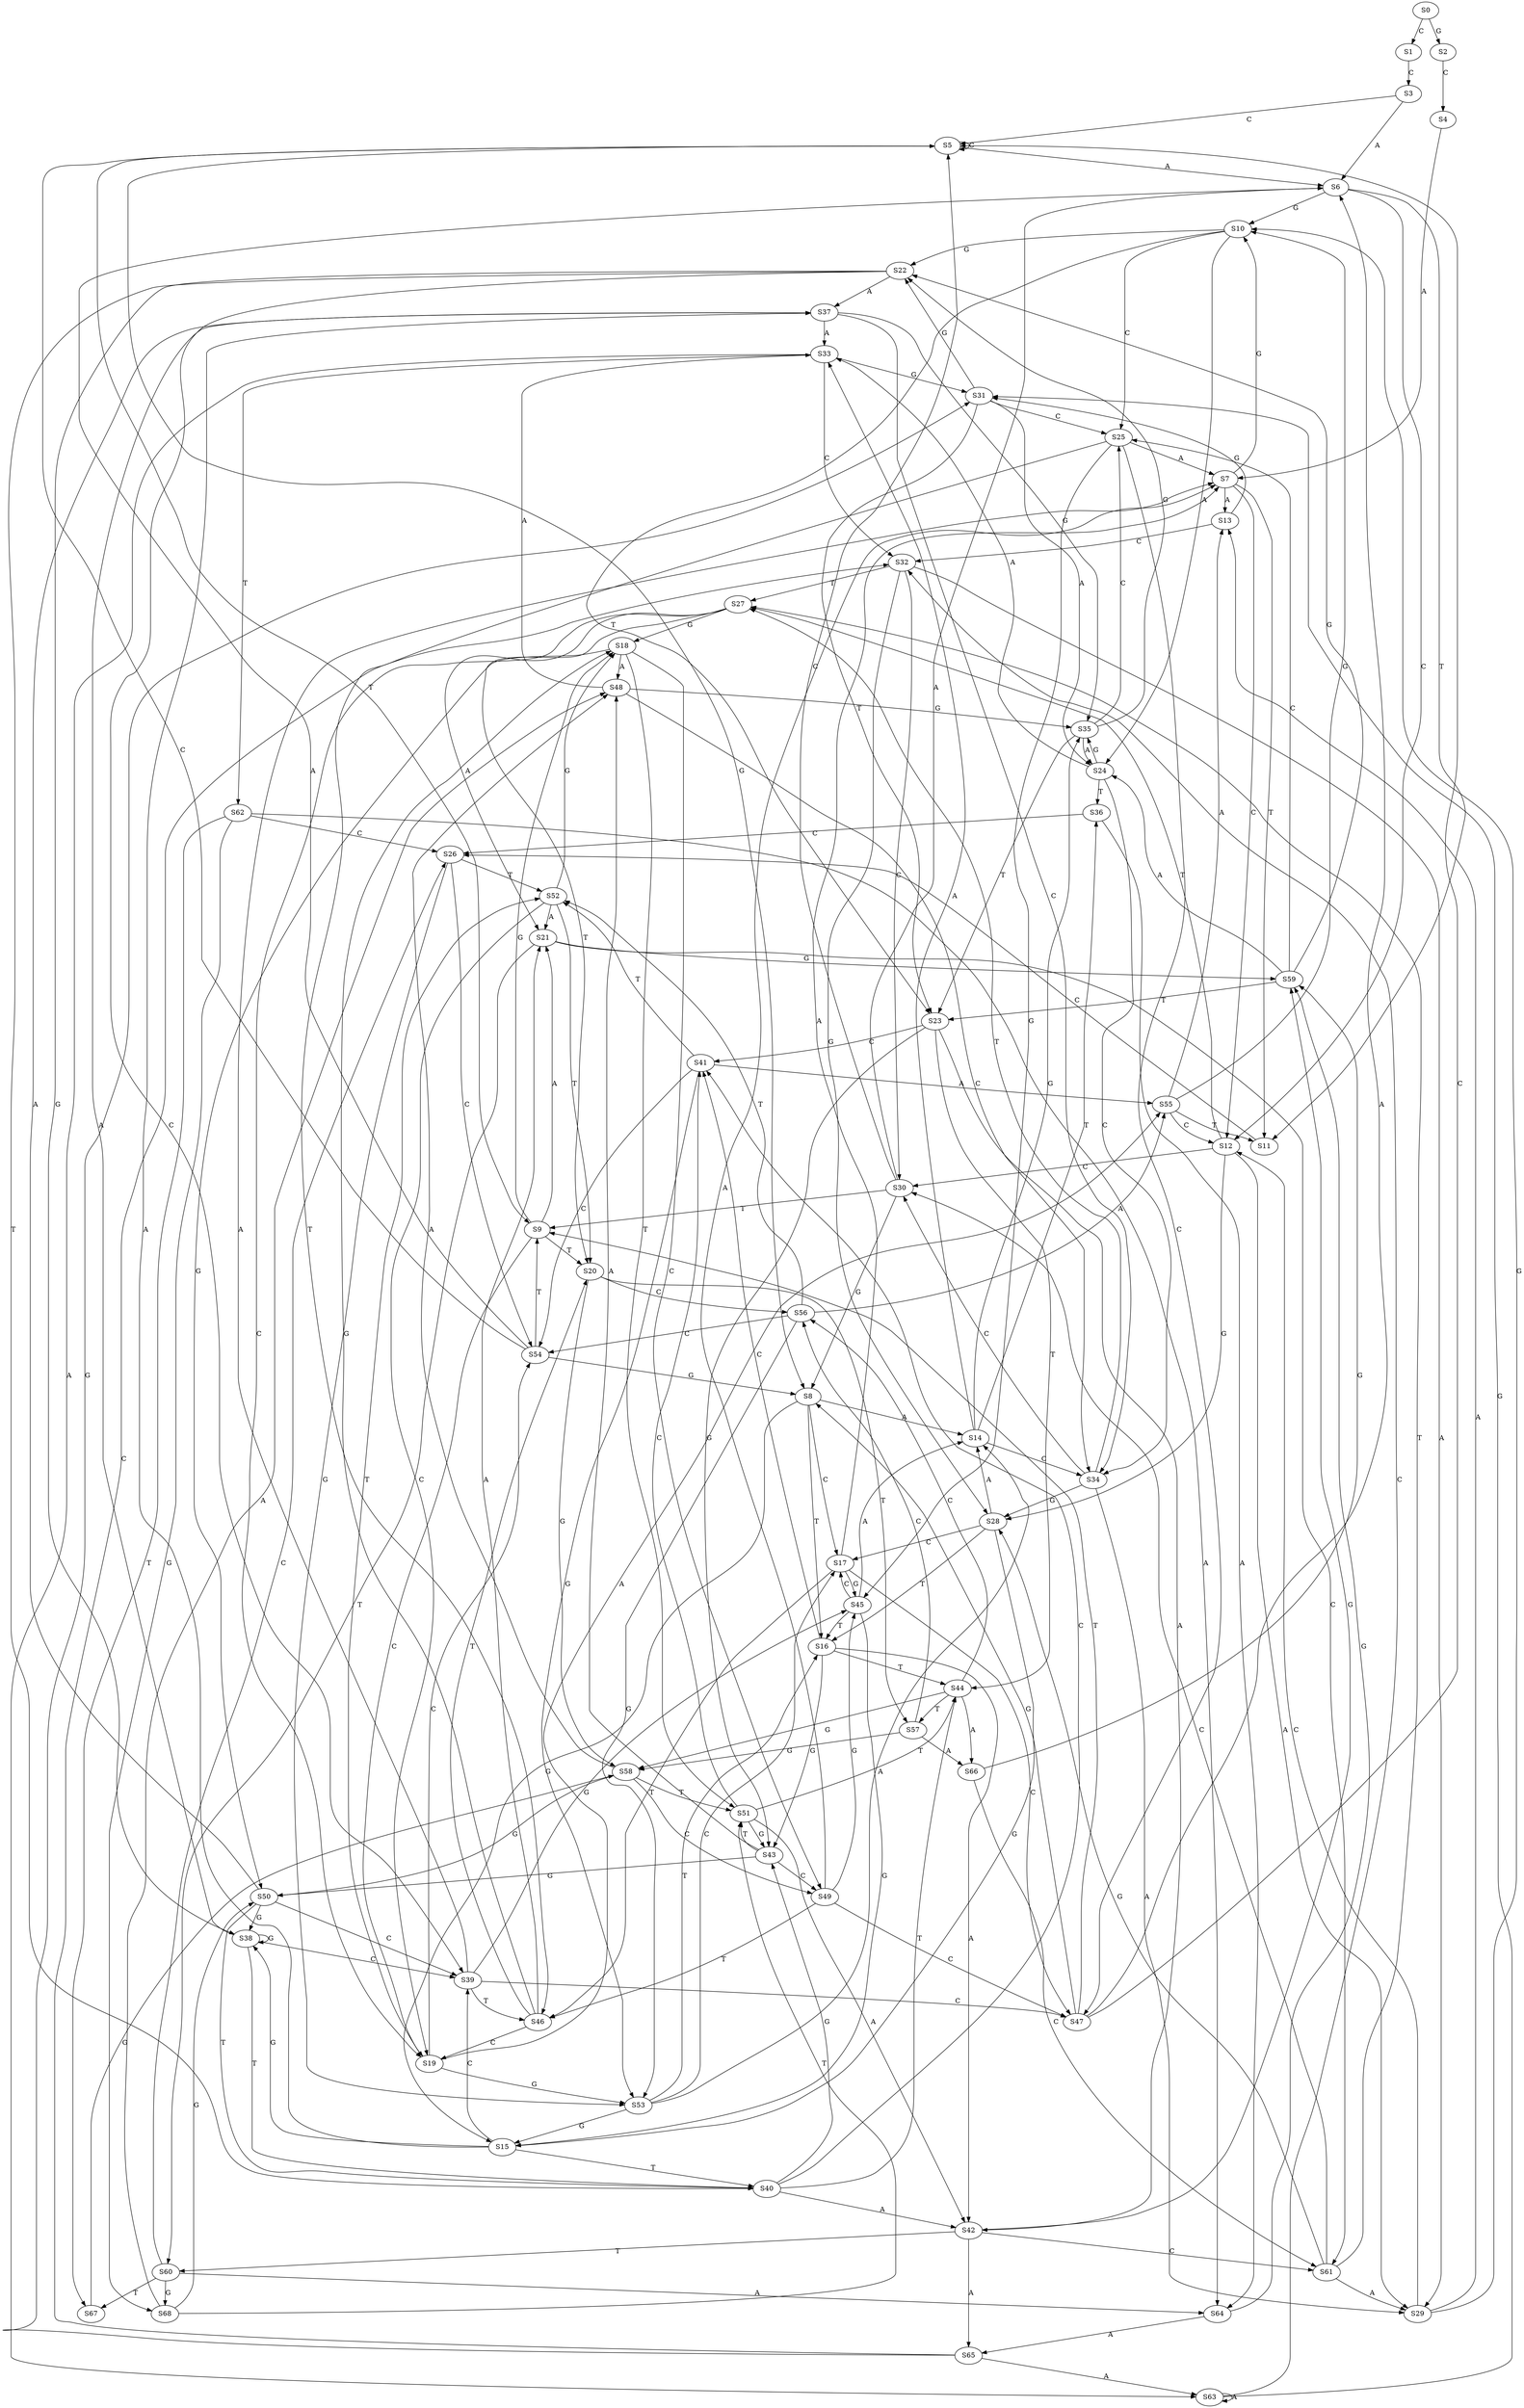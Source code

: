 strict digraph  {
	S0 -> S1 [ label = C ];
	S0 -> S2 [ label = G ];
	S1 -> S3 [ label = C ];
	S2 -> S4 [ label = C ];
	S3 -> S5 [ label = C ];
	S3 -> S6 [ label = A ];
	S4 -> S7 [ label = A ];
	S5 -> S8 [ label = G ];
	S5 -> S5 [ label = C ];
	S5 -> S6 [ label = A ];
	S5 -> S9 [ label = T ];
	S6 -> S10 [ label = G ];
	S6 -> S11 [ label = T ];
	S6 -> S12 [ label = C ];
	S7 -> S10 [ label = G ];
	S7 -> S12 [ label = C ];
	S7 -> S13 [ label = A ];
	S7 -> S11 [ label = T ];
	S8 -> S14 [ label = A ];
	S8 -> S15 [ label = G ];
	S8 -> S16 [ label = T ];
	S8 -> S17 [ label = C ];
	S9 -> S18 [ label = G ];
	S9 -> S19 [ label = C ];
	S9 -> S20 [ label = T ];
	S9 -> S21 [ label = A ];
	S10 -> S22 [ label = G ];
	S10 -> S23 [ label = T ];
	S10 -> S24 [ label = A ];
	S10 -> S25 [ label = C ];
	S11 -> S26 [ label = C ];
	S12 -> S27 [ label = T ];
	S12 -> S28 [ label = G ];
	S12 -> S29 [ label = A ];
	S12 -> S30 [ label = C ];
	S13 -> S31 [ label = G ];
	S13 -> S32 [ label = C ];
	S14 -> S33 [ label = A ];
	S14 -> S34 [ label = C ];
	S14 -> S35 [ label = G ];
	S14 -> S36 [ label = T ];
	S15 -> S37 [ label = A ];
	S15 -> S38 [ label = G ];
	S15 -> S39 [ label = C ];
	S15 -> S40 [ label = T ];
	S16 -> S41 [ label = C ];
	S16 -> S42 [ label = A ];
	S16 -> S43 [ label = G ];
	S16 -> S44 [ label = T ];
	S17 -> S45 [ label = G ];
	S17 -> S46 [ label = T ];
	S17 -> S47 [ label = C ];
	S17 -> S7 [ label = A ];
	S18 -> S48 [ label = A ];
	S18 -> S49 [ label = C ];
	S18 -> S50 [ label = G ];
	S18 -> S51 [ label = T ];
	S19 -> S52 [ label = T ];
	S19 -> S53 [ label = G ];
	S19 -> S54 [ label = C ];
	S19 -> S55 [ label = A ];
	S20 -> S56 [ label = C ];
	S20 -> S57 [ label = T ];
	S20 -> S58 [ label = G ];
	S21 -> S59 [ label = G ];
	S21 -> S60 [ label = T ];
	S21 -> S61 [ label = C ];
	S22 -> S37 [ label = A ];
	S22 -> S38 [ label = G ];
	S22 -> S40 [ label = T ];
	S22 -> S39 [ label = C ];
	S23 -> S42 [ label = A ];
	S23 -> S41 [ label = C ];
	S23 -> S43 [ label = G ];
	S23 -> S44 [ label = T ];
	S24 -> S33 [ label = A ];
	S24 -> S34 [ label = C ];
	S24 -> S36 [ label = T ];
	S24 -> S35 [ label = G ];
	S25 -> S47 [ label = C ];
	S25 -> S7 [ label = A ];
	S25 -> S45 [ label = G ];
	S25 -> S46 [ label = T ];
	S26 -> S54 [ label = C ];
	S26 -> S53 [ label = G ];
	S26 -> S52 [ label = T ];
	S27 -> S21 [ label = A ];
	S27 -> S19 [ label = C ];
	S27 -> S20 [ label = T ];
	S27 -> S18 [ label = G ];
	S28 -> S15 [ label = G ];
	S28 -> S14 [ label = A ];
	S28 -> S16 [ label = T ];
	S28 -> S17 [ label = C ];
	S29 -> S10 [ label = G ];
	S29 -> S12 [ label = C ];
	S29 -> S13 [ label = A ];
	S30 -> S5 [ label = C ];
	S30 -> S6 [ label = A ];
	S30 -> S9 [ label = T ];
	S30 -> S8 [ label = G ];
	S31 -> S23 [ label = T ];
	S31 -> S24 [ label = A ];
	S31 -> S25 [ label = C ];
	S31 -> S22 [ label = G ];
	S32 -> S29 [ label = A ];
	S32 -> S30 [ label = C ];
	S32 -> S28 [ label = G ];
	S32 -> S27 [ label = T ];
	S33 -> S62 [ label = T ];
	S33 -> S32 [ label = C ];
	S33 -> S63 [ label = A ];
	S33 -> S31 [ label = G ];
	S34 -> S27 [ label = T ];
	S34 -> S28 [ label = G ];
	S34 -> S30 [ label = C ];
	S34 -> S29 [ label = A ];
	S35 -> S23 [ label = T ];
	S35 -> S22 [ label = G ];
	S35 -> S24 [ label = A ];
	S35 -> S25 [ label = C ];
	S36 -> S64 [ label = A ];
	S36 -> S26 [ label = C ];
	S37 -> S33 [ label = A ];
	S37 -> S35 [ label = G ];
	S37 -> S34 [ label = C ];
	S38 -> S40 [ label = T ];
	S38 -> S39 [ label = C ];
	S38 -> S38 [ label = G ];
	S38 -> S37 [ label = A ];
	S39 -> S46 [ label = T ];
	S39 -> S47 [ label = C ];
	S39 -> S7 [ label = A ];
	S39 -> S45 [ label = G ];
	S40 -> S42 [ label = A ];
	S40 -> S41 [ label = C ];
	S40 -> S43 [ label = G ];
	S40 -> S44 [ label = T ];
	S41 -> S52 [ label = T ];
	S41 -> S53 [ label = G ];
	S41 -> S55 [ label = A ];
	S41 -> S54 [ label = C ];
	S42 -> S60 [ label = T ];
	S42 -> S59 [ label = G ];
	S42 -> S65 [ label = A ];
	S42 -> S61 [ label = C ];
	S43 -> S51 [ label = T ];
	S43 -> S50 [ label = G ];
	S43 -> S48 [ label = A ];
	S43 -> S49 [ label = C ];
	S44 -> S56 [ label = C ];
	S44 -> S58 [ label = G ];
	S44 -> S66 [ label = A ];
	S44 -> S57 [ label = T ];
	S45 -> S15 [ label = G ];
	S45 -> S14 [ label = A ];
	S45 -> S16 [ label = T ];
	S45 -> S17 [ label = C ];
	S46 -> S21 [ label = A ];
	S46 -> S19 [ label = C ];
	S46 -> S20 [ label = T ];
	S46 -> S18 [ label = G ];
	S47 -> S8 [ label = G ];
	S47 -> S6 [ label = A ];
	S47 -> S9 [ label = T ];
	S47 -> S5 [ label = C ];
	S48 -> S35 [ label = G ];
	S48 -> S34 [ label = C ];
	S48 -> S33 [ label = A ];
	S49 -> S47 [ label = C ];
	S49 -> S45 [ label = G ];
	S49 -> S46 [ label = T ];
	S49 -> S7 [ label = A ];
	S50 -> S38 [ label = G ];
	S50 -> S39 [ label = C ];
	S50 -> S37 [ label = A ];
	S50 -> S40 [ label = T ];
	S51 -> S41 [ label = C ];
	S51 -> S44 [ label = T ];
	S51 -> S43 [ label = G ];
	S51 -> S42 [ label = A ];
	S52 -> S18 [ label = G ];
	S52 -> S19 [ label = C ];
	S52 -> S21 [ label = A ];
	S52 -> S20 [ label = T ];
	S53 -> S15 [ label = G ];
	S53 -> S16 [ label = T ];
	S53 -> S17 [ label = C ];
	S53 -> S14 [ label = A ];
	S54 -> S5 [ label = C ];
	S54 -> S6 [ label = A ];
	S54 -> S9 [ label = T ];
	S54 -> S8 [ label = G ];
	S55 -> S11 [ label = T ];
	S55 -> S12 [ label = C ];
	S55 -> S13 [ label = A ];
	S55 -> S10 [ label = G ];
	S56 -> S55 [ label = A ];
	S56 -> S54 [ label = C ];
	S56 -> S53 [ label = G ];
	S56 -> S52 [ label = T ];
	S57 -> S58 [ label = G ];
	S57 -> S56 [ label = C ];
	S57 -> S66 [ label = A ];
	S58 -> S50 [ label = G ];
	S58 -> S49 [ label = C ];
	S58 -> S51 [ label = T ];
	S58 -> S48 [ label = A ];
	S59 -> S23 [ label = T ];
	S59 -> S24 [ label = A ];
	S59 -> S25 [ label = C ];
	S59 -> S22 [ label = G ];
	S60 -> S26 [ label = C ];
	S60 -> S64 [ label = A ];
	S60 -> S67 [ label = T ];
	S60 -> S68 [ label = G ];
	S61 -> S28 [ label = G ];
	S61 -> S27 [ label = T ];
	S61 -> S30 [ label = C ];
	S61 -> S29 [ label = A ];
	S62 -> S64 [ label = A ];
	S62 -> S26 [ label = C ];
	S62 -> S68 [ label = G ];
	S62 -> S67 [ label = T ];
	S63 -> S31 [ label = G ];
	S63 -> S32 [ label = C ];
	S63 -> S63 [ label = A ];
	S64 -> S59 [ label = G ];
	S64 -> S65 [ label = A ];
	S65 -> S31 [ label = G ];
	S65 -> S63 [ label = A ];
	S65 -> S32 [ label = C ];
	S66 -> S61 [ label = C ];
	S66 -> S59 [ label = G ];
	S67 -> S58 [ label = G ];
	S68 -> S50 [ label = G ];
	S68 -> S48 [ label = A ];
	S68 -> S51 [ label = T ];
}
